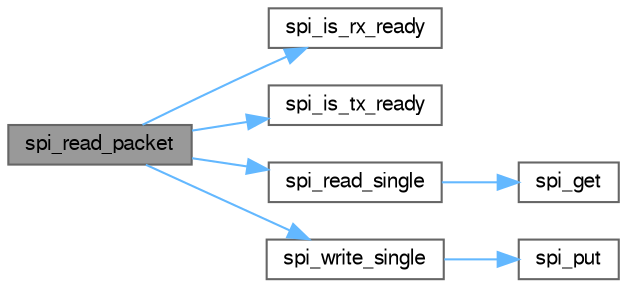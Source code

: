 digraph "spi_read_packet"
{
 // LATEX_PDF_SIZE
  bgcolor="transparent";
  edge [fontname=FreeSans,fontsize=10,labelfontname=FreeSans,labelfontsize=10];
  node [fontname=FreeSans,fontsize=10,shape=box,height=0.2,width=0.4];
  rankdir="LR";
  Node1 [label="spi_read_packet",height=0.2,width=0.4,color="gray40", fillcolor="grey60", style="filled", fontcolor="black",tooltip="Receive a sequence of bytes from an SPI device."];
  Node1 -> Node2 [color="steelblue1",style="solid"];
  Node2 [label="spi_is_rx_ready",height=0.2,width=0.4,color="grey40", fillcolor="white", style="filled",URL="$drivers_2spi_2spi_8h.html#a13a4eac0894296a959996a0415baf649",tooltip="Check if all receptions are ready."];
  Node1 -> Node3 [color="steelblue1",style="solid"];
  Node3 [label="spi_is_tx_ready",height=0.2,width=0.4,color="grey40", fillcolor="white", style="filled",URL="$drivers_2spi_2spi_8h.html#a3191ea9575f016d8c0a54b08920768d4",tooltip="Check if all transmissions are ready."];
  Node1 -> Node4 [color="steelblue1",style="solid"];
  Node4 [label="spi_read_single",height=0.2,width=0.4,color="grey40", fillcolor="white", style="filled",URL="$sam__spi_2spi__master_8h.html#a50c12e055757be1c8d3713754ddef788",tooltip="Receive one byte from an SPI device."];
  Node4 -> Node5 [color="steelblue1",style="solid"];
  Node5 [label="spi_get",height=0.2,width=0.4,color="grey40", fillcolor="white", style="filled",URL="$drivers_2spi_2spi_8h.html#a629c66773a518072f2c7faa5ad7ecd7d",tooltip="Get one data to a SPI peripheral."];
  Node1 -> Node6 [color="steelblue1",style="solid"];
  Node6 [label="spi_write_single",height=0.2,width=0.4,color="grey40", fillcolor="white", style="filled",URL="$sam__spi_2spi__master_8h.html#a65c32defa363bf60ee9820a231884b69",tooltip="Write one byte to an SPI device."];
  Node6 -> Node7 [color="steelblue1",style="solid"];
  Node7 [label="spi_put",height=0.2,width=0.4,color="grey40", fillcolor="white", style="filled",URL="$drivers_2spi_2spi_8h.html#adf99875478cb13bb164e96c73c9666bb",tooltip="Put one data to a SPI peripheral."];
}
